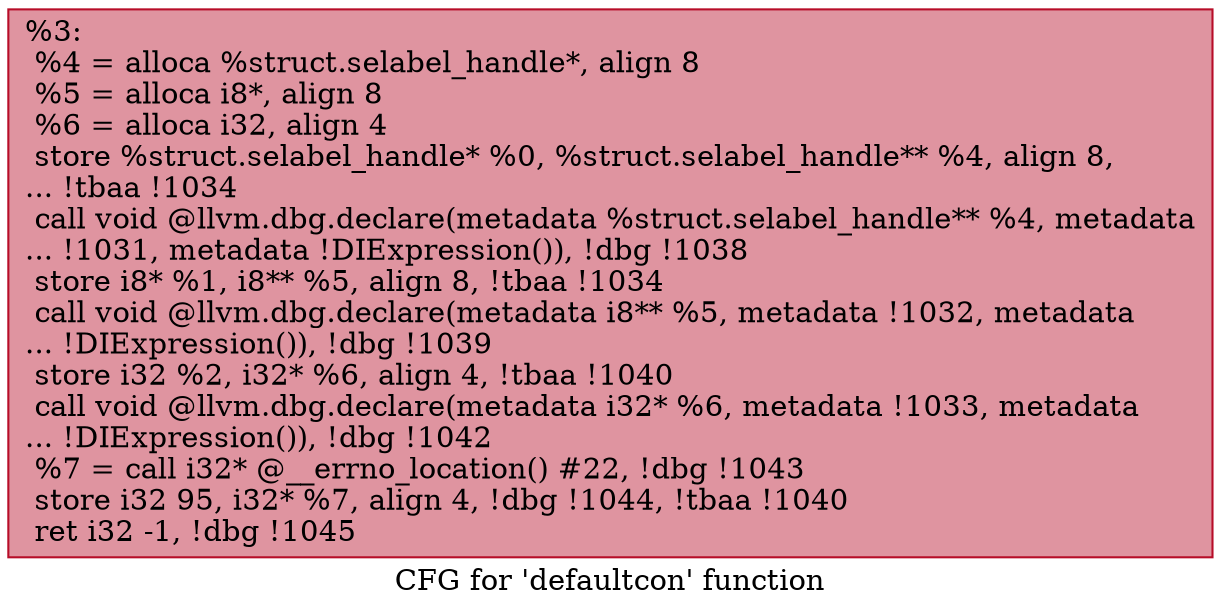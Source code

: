 digraph "CFG for 'defaultcon' function" {
	label="CFG for 'defaultcon' function";

	Node0xfe1060 [shape=record,color="#b70d28ff", style=filled, fillcolor="#b70d2870",label="{%3:\l  %4 = alloca %struct.selabel_handle*, align 8\l  %5 = alloca i8*, align 8\l  %6 = alloca i32, align 4\l  store %struct.selabel_handle* %0, %struct.selabel_handle** %4, align 8,\l... !tbaa !1034\l  call void @llvm.dbg.declare(metadata %struct.selabel_handle** %4, metadata\l... !1031, metadata !DIExpression()), !dbg !1038\l  store i8* %1, i8** %5, align 8, !tbaa !1034\l  call void @llvm.dbg.declare(metadata i8** %5, metadata !1032, metadata\l... !DIExpression()), !dbg !1039\l  store i32 %2, i32* %6, align 4, !tbaa !1040\l  call void @llvm.dbg.declare(metadata i32* %6, metadata !1033, metadata\l... !DIExpression()), !dbg !1042\l  %7 = call i32* @__errno_location() #22, !dbg !1043\l  store i32 95, i32* %7, align 4, !dbg !1044, !tbaa !1040\l  ret i32 -1, !dbg !1045\l}"];
}
